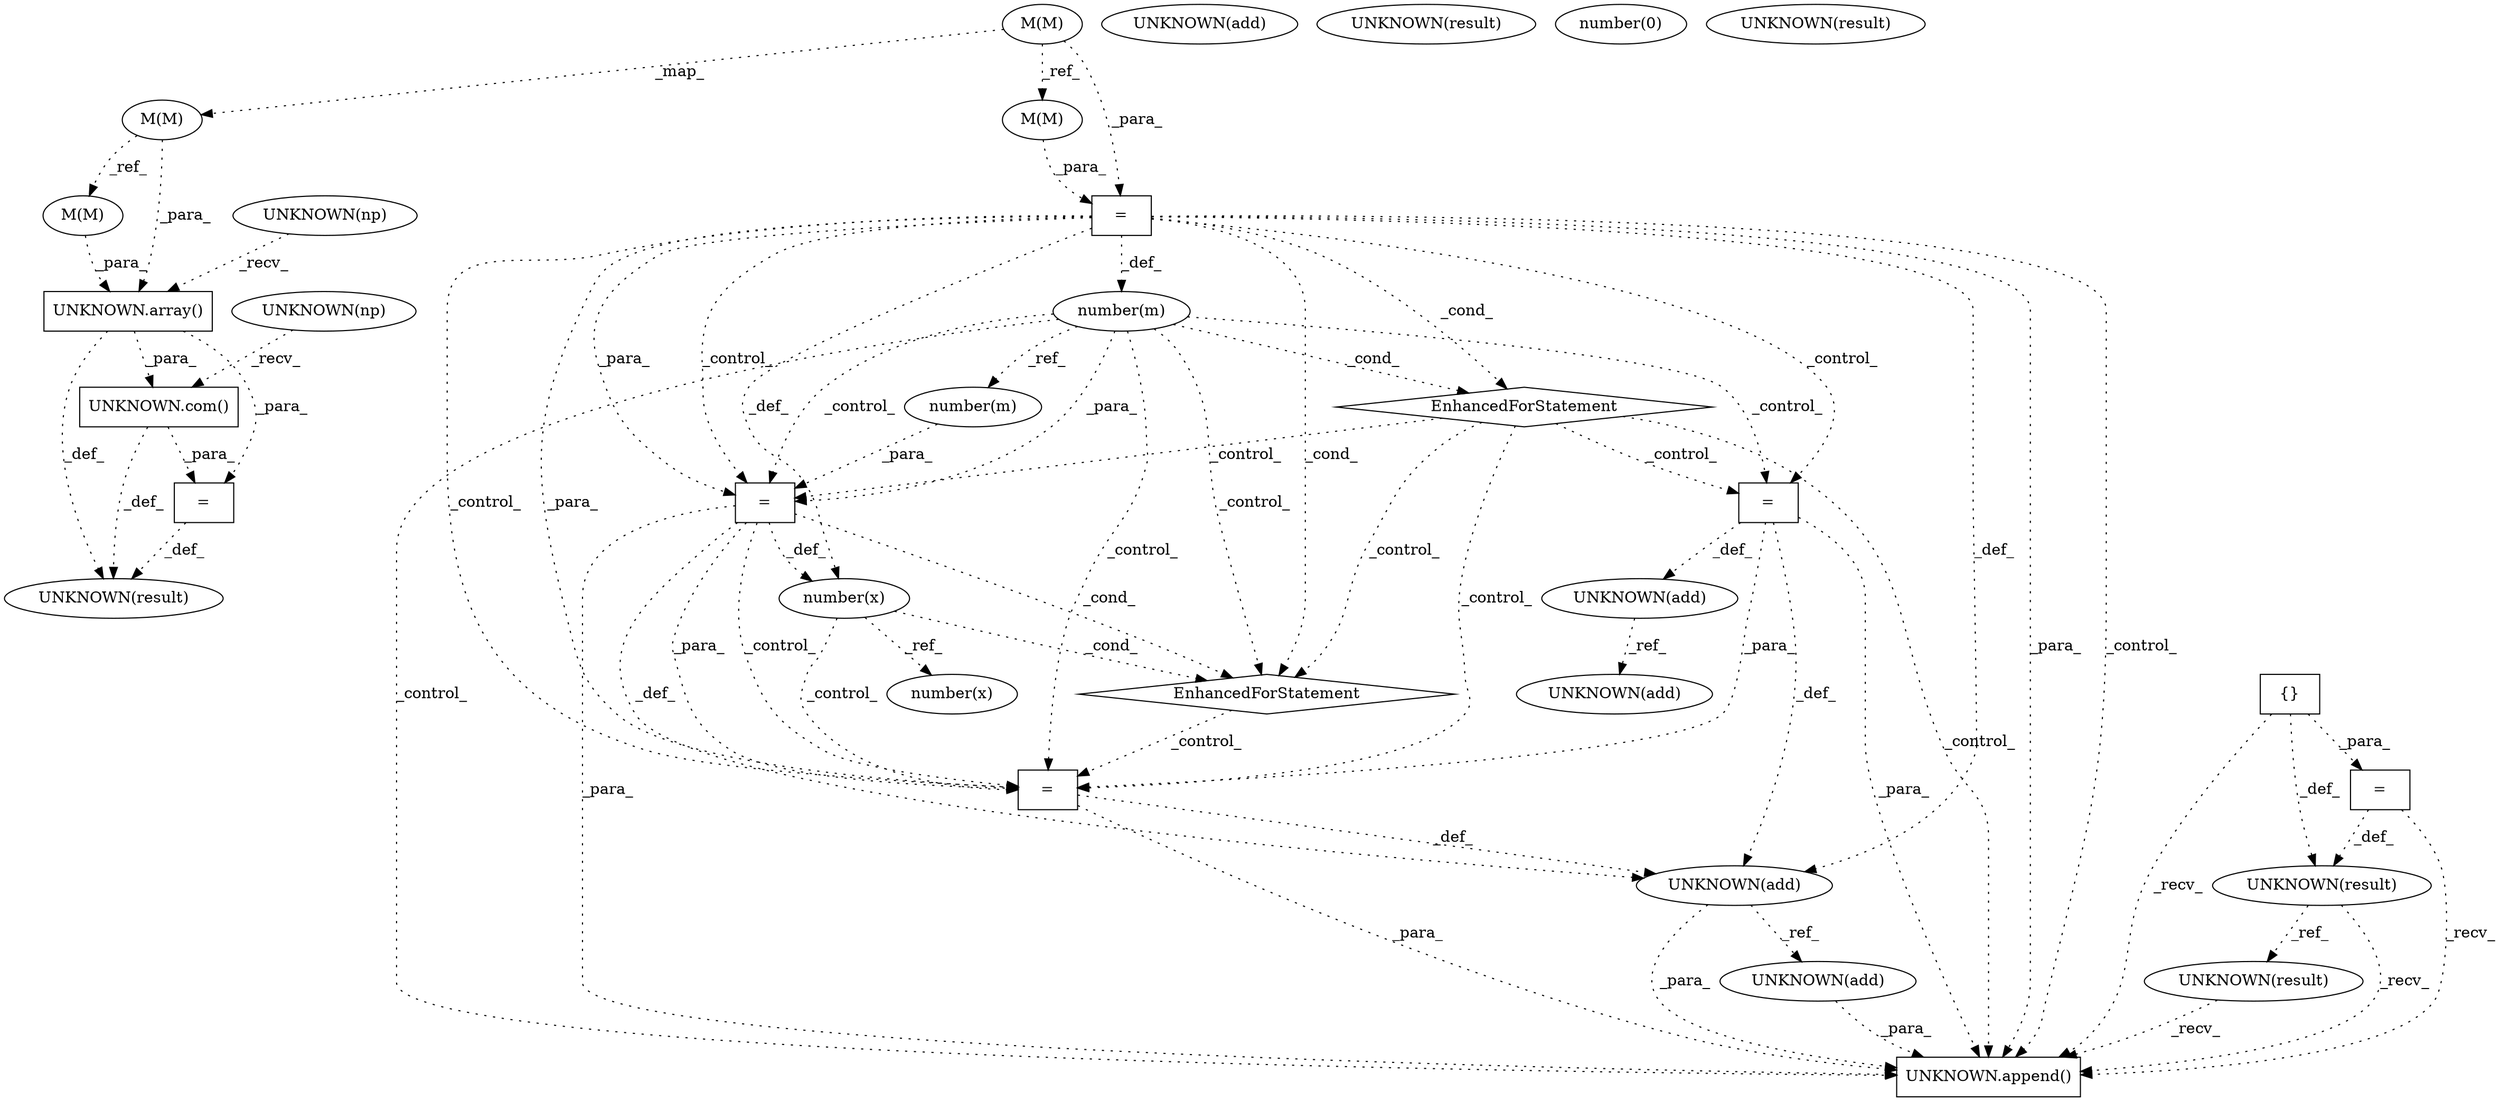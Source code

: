 digraph G {
1 [label="number(m)" shape=ellipse]
2 [label="UNKNOWN.append()" shape=box]
3 [label="UNKNOWN(add)" shape=ellipse]
4 [label="UNKNOWN(result)" shape=ellipse]
5 [label="=" shape=box]
6 [label="=" shape=box]
7 [label="M(M)" shape=ellipse]
8 [label="number(0)" shape=ellipse]
9 [label="number(x)" shape=ellipse]
10 [label="=" shape=box]
11 [label="UNKNOWN(result)" shape=ellipse]
12 [label="number(m)" shape=ellipse]
13 [label="UNKNOWN(add)" shape=ellipse]
14 [label="UNKNOWN.com()" shape=box]
15 [label="number(x)" shape=ellipse]
16 [label="=" shape=box]
17 [label="UNKNOWN(result)" shape=ellipse]
18 [label="{}" shape=box]
19 [label="M(M)" shape=ellipse]
20 [label="M(M)" shape=ellipse]
21 [label="UNKNOWN(np)" shape=ellipse]
22 [label="M(M)" shape=ellipse]
23 [label="UNKNOWN(add)" shape=ellipse]
24 [label="UNKNOWN.array()" shape=box]
25 [label="=" shape=box]
26 [label="UNKNOWN(result)" shape=ellipse]
27 [label="UNKNOWN(add)" shape=ellipse]
28 [label="=" shape=box]
29 [label="EnhancedForStatement" shape=diamond]
30 [label="UNKNOWN(np)" shape=ellipse]
31 [label="UNKNOWN(result)" shape=ellipse]
32 [label="UNKNOWN(add)" shape=ellipse]
33 [label="EnhancedForStatement" shape=diamond]
12 -> 1 [label="_ref_" style=dotted];
29 -> 2 [label="_control_" style=dotted];
11 -> 2 [label="_recv_" style=dotted];
23 -> 2 [label="_para_" style=dotted];
26 -> 2 [label="_recv_" style=dotted];
16 -> 2 [label="_recv_" style=dotted];
18 -> 2 [label="_recv_" style=dotted];
13 -> 2 [label="_para_" style=dotted];
5 -> 2 [label="_para_" style=dotted];
6 -> 2 [label="_para_" style=dotted];
25 -> 2 [label="_para_" style=dotted];
28 -> 2 [label="_para_" style=dotted];
12 -> 2 [label="_control_" style=dotted];
28 -> 2 [label="_control_" style=dotted];
33 -> 5 [label="_control_" style=dotted];
6 -> 5 [label="_para_" style=dotted];
25 -> 5 [label="_para_" style=dotted];
28 -> 5 [label="_para_" style=dotted];
29 -> 5 [label="_control_" style=dotted];
9 -> 5 [label="_control_" style=dotted];
25 -> 5 [label="_control_" style=dotted];
28 -> 5 [label="_control_" style=dotted];
12 -> 5 [label="_control_" style=dotted];
29 -> 6 [label="_control_" style=dotted];
12 -> 6 [label="_control_" style=dotted];
28 -> 6 [label="_control_" style=dotted];
19 -> 7 [label="_map_" style=dotted];
25 -> 9 [label="_def_" style=dotted];
28 -> 9 [label="_def_" style=dotted];
14 -> 10 [label="_para_" style=dotted];
24 -> 10 [label="_para_" style=dotted];
26 -> 11 [label="_ref_" style=dotted];
28 -> 12 [label="_def_" style=dotted];
5 -> 13 [label="_def_" style=dotted];
6 -> 13 [label="_def_" style=dotted];
25 -> 13 [label="_def_" style=dotted];
28 -> 13 [label="_def_" style=dotted];
30 -> 14 [label="_recv_" style=dotted];
24 -> 14 [label="_para_" style=dotted];
9 -> 15 [label="_ref_" style=dotted];
18 -> 16 [label="_para_" style=dotted];
19 -> 20 [label="_ref_" style=dotted];
7 -> 22 [label="_ref_" style=dotted];
13 -> 23 [label="_ref_" style=dotted];
21 -> 24 [label="_recv_" style=dotted];
22 -> 24 [label="_para_" style=dotted];
7 -> 24 [label="_para_" style=dotted];
29 -> 25 [label="_control_" style=dotted];
1 -> 25 [label="_para_" style=dotted];
12 -> 25 [label="_para_" style=dotted];
28 -> 25 [label="_para_" style=dotted];
12 -> 25 [label="_control_" style=dotted];
28 -> 25 [label="_control_" style=dotted];
16 -> 26 [label="_def_" style=dotted];
18 -> 26 [label="_def_" style=dotted];
32 -> 27 [label="_ref_" style=dotted];
20 -> 28 [label="_para_" style=dotted];
19 -> 28 [label="_para_" style=dotted];
12 -> 29 [label="_cond_" style=dotted];
28 -> 29 [label="_cond_" style=dotted];
10 -> 31 [label="_def_" style=dotted];
14 -> 31 [label="_def_" style=dotted];
24 -> 31 [label="_def_" style=dotted];
6 -> 32 [label="_def_" style=dotted];
29 -> 33 [label="_control_" style=dotted];
9 -> 33 [label="_cond_" style=dotted];
25 -> 33 [label="_cond_" style=dotted];
28 -> 33 [label="_cond_" style=dotted];
12 -> 33 [label="_control_" style=dotted];
}